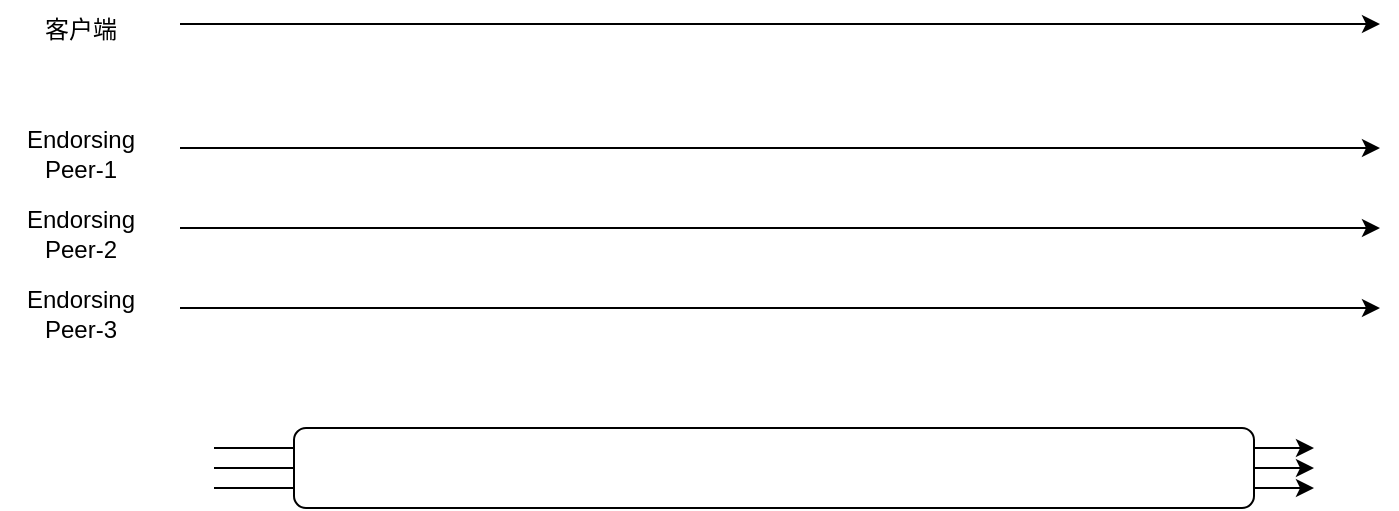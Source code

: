 <mxfile version="24.0.1" type="github">
  <diagram name="第 1 页" id="04GrkCOda3u9FRn1Vndo">
    <mxGraphModel dx="713" dy="339" grid="1" gridSize="10" guides="1" tooltips="1" connect="1" arrows="1" fold="1" page="1" pageScale="1" pageWidth="827" pageHeight="1169" math="0" shadow="0">
      <root>
        <mxCell id="0" />
        <mxCell id="1" parent="0" />
        <mxCell id="cvtWXRdPuCVlEjRCMvrC-1" value="" style="endArrow=classic;html=1;rounded=0;" edge="1" parent="1">
          <mxGeometry width="50" height="50" relative="1" as="geometry">
            <mxPoint x="160" y="338" as="sourcePoint" />
            <mxPoint x="760" y="338" as="targetPoint" />
          </mxGeometry>
        </mxCell>
        <mxCell id="cvtWXRdPuCVlEjRCMvrC-2" value="" style="endArrow=classic;html=1;rounded=0;" edge="1" parent="1">
          <mxGeometry width="50" height="50" relative="1" as="geometry">
            <mxPoint x="160" y="400" as="sourcePoint" />
            <mxPoint x="760" y="400" as="targetPoint" />
          </mxGeometry>
        </mxCell>
        <mxCell id="cvtWXRdPuCVlEjRCMvrC-3" value="" style="endArrow=classic;html=1;rounded=0;" edge="1" parent="1">
          <mxGeometry width="50" height="50" relative="1" as="geometry">
            <mxPoint x="160" y="440" as="sourcePoint" />
            <mxPoint x="760" y="440" as="targetPoint" />
          </mxGeometry>
        </mxCell>
        <mxCell id="cvtWXRdPuCVlEjRCMvrC-4" value="" style="endArrow=classic;html=1;rounded=0;" edge="1" parent="1">
          <mxGeometry width="50" height="50" relative="1" as="geometry">
            <mxPoint x="160" y="480" as="sourcePoint" />
            <mxPoint x="760" y="480" as="targetPoint" />
          </mxGeometry>
        </mxCell>
        <mxCell id="cvtWXRdPuCVlEjRCMvrC-6" value="" style="endArrow=classic;html=1;rounded=0;" edge="1" parent="1">
          <mxGeometry width="50" height="50" relative="1" as="geometry">
            <mxPoint x="177" y="550" as="sourcePoint" />
            <mxPoint x="727" y="550" as="targetPoint" />
          </mxGeometry>
        </mxCell>
        <mxCell id="cvtWXRdPuCVlEjRCMvrC-7" value="" style="endArrow=classic;html=1;rounded=0;" edge="1" parent="1">
          <mxGeometry width="50" height="50" relative="1" as="geometry">
            <mxPoint x="177" y="560" as="sourcePoint" />
            <mxPoint x="727" y="560" as="targetPoint" />
          </mxGeometry>
        </mxCell>
        <mxCell id="cvtWXRdPuCVlEjRCMvrC-8" value="" style="endArrow=classic;html=1;rounded=0;" edge="1" parent="1">
          <mxGeometry width="50" height="50" relative="1" as="geometry">
            <mxPoint x="177" y="570" as="sourcePoint" />
            <mxPoint x="727" y="570" as="targetPoint" />
          </mxGeometry>
        </mxCell>
        <mxCell id="cvtWXRdPuCVlEjRCMvrC-5" value="" style="rounded=1;whiteSpace=wrap;html=1;" vertex="1" parent="1">
          <mxGeometry x="217" y="540" width="480" height="40" as="geometry" />
        </mxCell>
        <mxCell id="cvtWXRdPuCVlEjRCMvrC-9" value="&lt;font style=&quot;vertical-align: inherit;&quot;&gt;&lt;font style=&quot;vertical-align: inherit;&quot;&gt;客户端&lt;/font&gt;&lt;/font&gt;" style="text;html=1;align=center;verticalAlign=middle;resizable=0;points=[];autosize=1;strokeColor=none;fillColor=none;" vertex="1" parent="1">
          <mxGeometry x="80" y="326" width="60" height="30" as="geometry" />
        </mxCell>
        <mxCell id="cvtWXRdPuCVlEjRCMvrC-10" value="&lt;font style=&quot;vertical-align: inherit;&quot;&gt;&lt;font style=&quot;vertical-align: inherit;&quot;&gt;&lt;font style=&quot;vertical-align: inherit;&quot;&gt;&lt;font style=&quot;vertical-align: inherit;&quot;&gt;Endorsing&lt;/font&gt;&lt;/font&gt;&lt;/font&gt;&lt;/font&gt;&lt;div&gt;&lt;font style=&quot;vertical-align: inherit;&quot;&gt;&lt;font style=&quot;vertical-align: inherit;&quot;&gt;Peer-1&lt;/font&gt;&lt;/font&gt;&lt;/div&gt;" style="text;html=1;align=center;verticalAlign=middle;resizable=0;points=[];autosize=1;strokeColor=none;fillColor=none;" vertex="1" parent="1">
          <mxGeometry x="70" y="383" width="80" height="40" as="geometry" />
        </mxCell>
        <mxCell id="cvtWXRdPuCVlEjRCMvrC-11" value="&lt;font style=&quot;vertical-align: inherit;&quot;&gt;&lt;font style=&quot;vertical-align: inherit;&quot;&gt;&lt;font style=&quot;vertical-align: inherit;&quot;&gt;&lt;font style=&quot;vertical-align: inherit;&quot;&gt;Endorsing&lt;/font&gt;&lt;/font&gt;&lt;/font&gt;&lt;/font&gt;&lt;div&gt;&lt;font style=&quot;vertical-align: inherit;&quot;&gt;&lt;font style=&quot;vertical-align: inherit;&quot;&gt;Peer-2&lt;/font&gt;&lt;/font&gt;&lt;/div&gt;" style="text;html=1;align=center;verticalAlign=middle;resizable=0;points=[];autosize=1;strokeColor=none;fillColor=none;" vertex="1" parent="1">
          <mxGeometry x="70" y="423" width="80" height="40" as="geometry" />
        </mxCell>
        <mxCell id="cvtWXRdPuCVlEjRCMvrC-12" value="&lt;font style=&quot;vertical-align: inherit;&quot;&gt;&lt;font style=&quot;vertical-align: inherit;&quot;&gt;&lt;font style=&quot;vertical-align: inherit;&quot;&gt;&lt;font style=&quot;vertical-align: inherit;&quot;&gt;Endorsing&lt;/font&gt;&lt;/font&gt;&lt;/font&gt;&lt;/font&gt;&lt;div&gt;&lt;font style=&quot;vertical-align: inherit;&quot;&gt;&lt;font style=&quot;vertical-align: inherit;&quot;&gt;Peer-3&lt;/font&gt;&lt;/font&gt;&lt;/div&gt;" style="text;html=1;align=center;verticalAlign=middle;resizable=0;points=[];autosize=1;strokeColor=none;fillColor=none;" vertex="1" parent="1">
          <mxGeometry x="70" y="463" width="80" height="40" as="geometry" />
        </mxCell>
      </root>
    </mxGraphModel>
  </diagram>
</mxfile>
